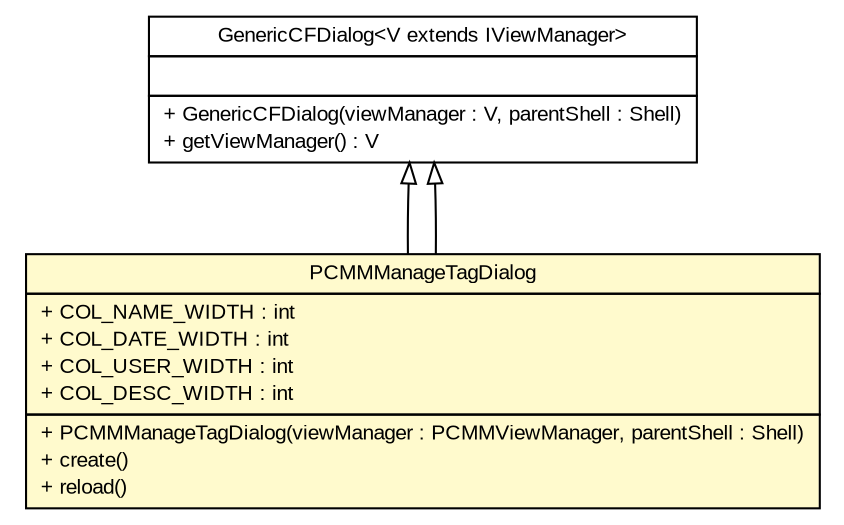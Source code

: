 #!/usr/local/bin/dot
#
# Class diagram 
# Generated by UMLGraph version R5_6-24-gf6e263 (http://www.umlgraph.org/)
#

digraph G {
	edge [fontname="arial",fontsize=10,labelfontname="arial",labelfontsize=10];
	node [fontname="arial",fontsize=10,shape=plaintext];
	nodesep=0.25;
	ranksep=0.5;
	// gov.sandia.cf.parts.dialogs.GenericCFDialog<V extends gov.sandia.cf.parts.ui.IViewManager>
	c281380 [label=<<table title="gov.sandia.cf.parts.dialogs.GenericCFDialog" border="0" cellborder="1" cellspacing="0" cellpadding="2" port="p" href="../../dialogs/GenericCFDialog.html">
		<tr><td><table border="0" cellspacing="0" cellpadding="1">
<tr><td align="center" balign="center"> GenericCFDialog&lt;V extends IViewManager&gt; </td></tr>
		</table></td></tr>
		<tr><td><table border="0" cellspacing="0" cellpadding="1">
<tr><td align="left" balign="left">  </td></tr>
		</table></td></tr>
		<tr><td><table border="0" cellspacing="0" cellpadding="1">
<tr><td align="left" balign="left"> + GenericCFDialog(viewManager : V, parentShell : Shell) </td></tr>
<tr><td align="left" balign="left"> + getViewManager() : V </td></tr>
		</table></td></tr>
		</table>>, URL="../../dialogs/GenericCFDialog.html", fontname="arial", fontcolor="black", fontsize=10.0];
	// gov.sandia.cf.parts.ui.pcmm.PCMMManageTagDialog
	c281471 [label=<<table title="gov.sandia.cf.parts.ui.pcmm.PCMMManageTagDialog" border="0" cellborder="1" cellspacing="0" cellpadding="2" port="p" bgcolor="lemonChiffon" href="./PCMMManageTagDialog.html">
		<tr><td><table border="0" cellspacing="0" cellpadding="1">
<tr><td align="center" balign="center"> PCMMManageTagDialog </td></tr>
		</table></td></tr>
		<tr><td><table border="0" cellspacing="0" cellpadding="1">
<tr><td align="left" balign="left"> + COL_NAME_WIDTH : int </td></tr>
<tr><td align="left" balign="left"> + COL_DATE_WIDTH : int </td></tr>
<tr><td align="left" balign="left"> + COL_USER_WIDTH : int </td></tr>
<tr><td align="left" balign="left"> + COL_DESC_WIDTH : int </td></tr>
		</table></td></tr>
		<tr><td><table border="0" cellspacing="0" cellpadding="1">
<tr><td align="left" balign="left"> + PCMMManageTagDialog(viewManager : PCMMViewManager, parentShell : Shell) </td></tr>
<tr><td align="left" balign="left"> + create() </td></tr>
<tr><td align="left" balign="left"> + reload() </td></tr>
		</table></td></tr>
		</table>>, URL="./PCMMManageTagDialog.html", fontname="arial", fontcolor="black", fontsize=10.0];
	//gov.sandia.cf.parts.ui.pcmm.PCMMManageTagDialog extends gov.sandia.cf.parts.dialogs.GenericCFDialog<gov.sandia.cf.parts.ui.pcmm.PCMMViewManager>
	c281380:p -> c281471:p [dir=back,arrowtail=empty];
	//gov.sandia.cf.parts.ui.pcmm.PCMMManageTagDialog extends gov.sandia.cf.parts.dialogs.GenericCFDialog<gov.sandia.cf.parts.ui.pcmm.PCMMViewManager>
	c281380:p -> c281471:p [dir=back,arrowtail=empty];
}

